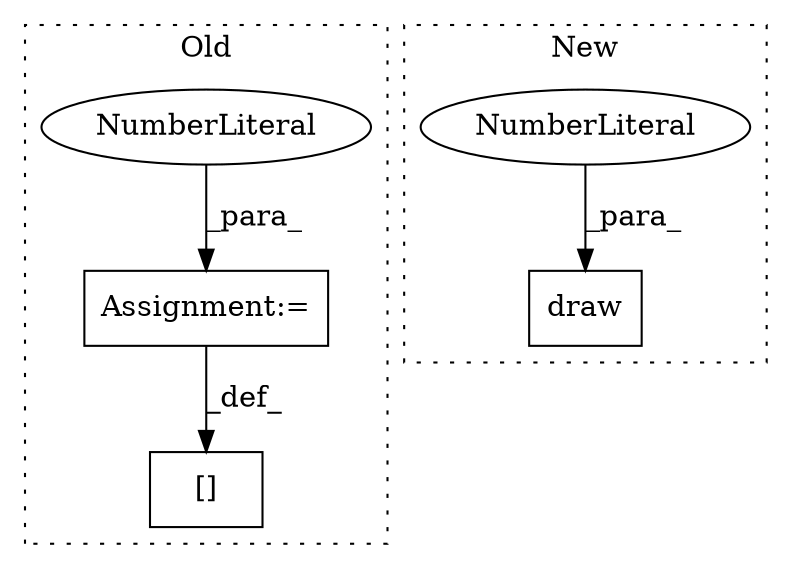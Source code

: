 digraph G {
subgraph cluster0 {
1 [label="[]" a="2" s="11922,11959" l="6,1" shape="box"];
4 [label="Assignment:=" a="7" s="11960" l="1" shape="box"];
5 [label="NumberLiteral" a="34" s="11961" l="3" shape="ellipse"];
label = "Old";
style="dotted";
}
subgraph cluster1 {
2 [label="draw" a="32" s="11809,11827" l="5,1" shape="box"];
3 [label="NumberLiteral" a="34" s="11825" l="2" shape="ellipse"];
label = "New";
style="dotted";
}
3 -> 2 [label="_para_"];
4 -> 1 [label="_def_"];
5 -> 4 [label="_para_"];
}